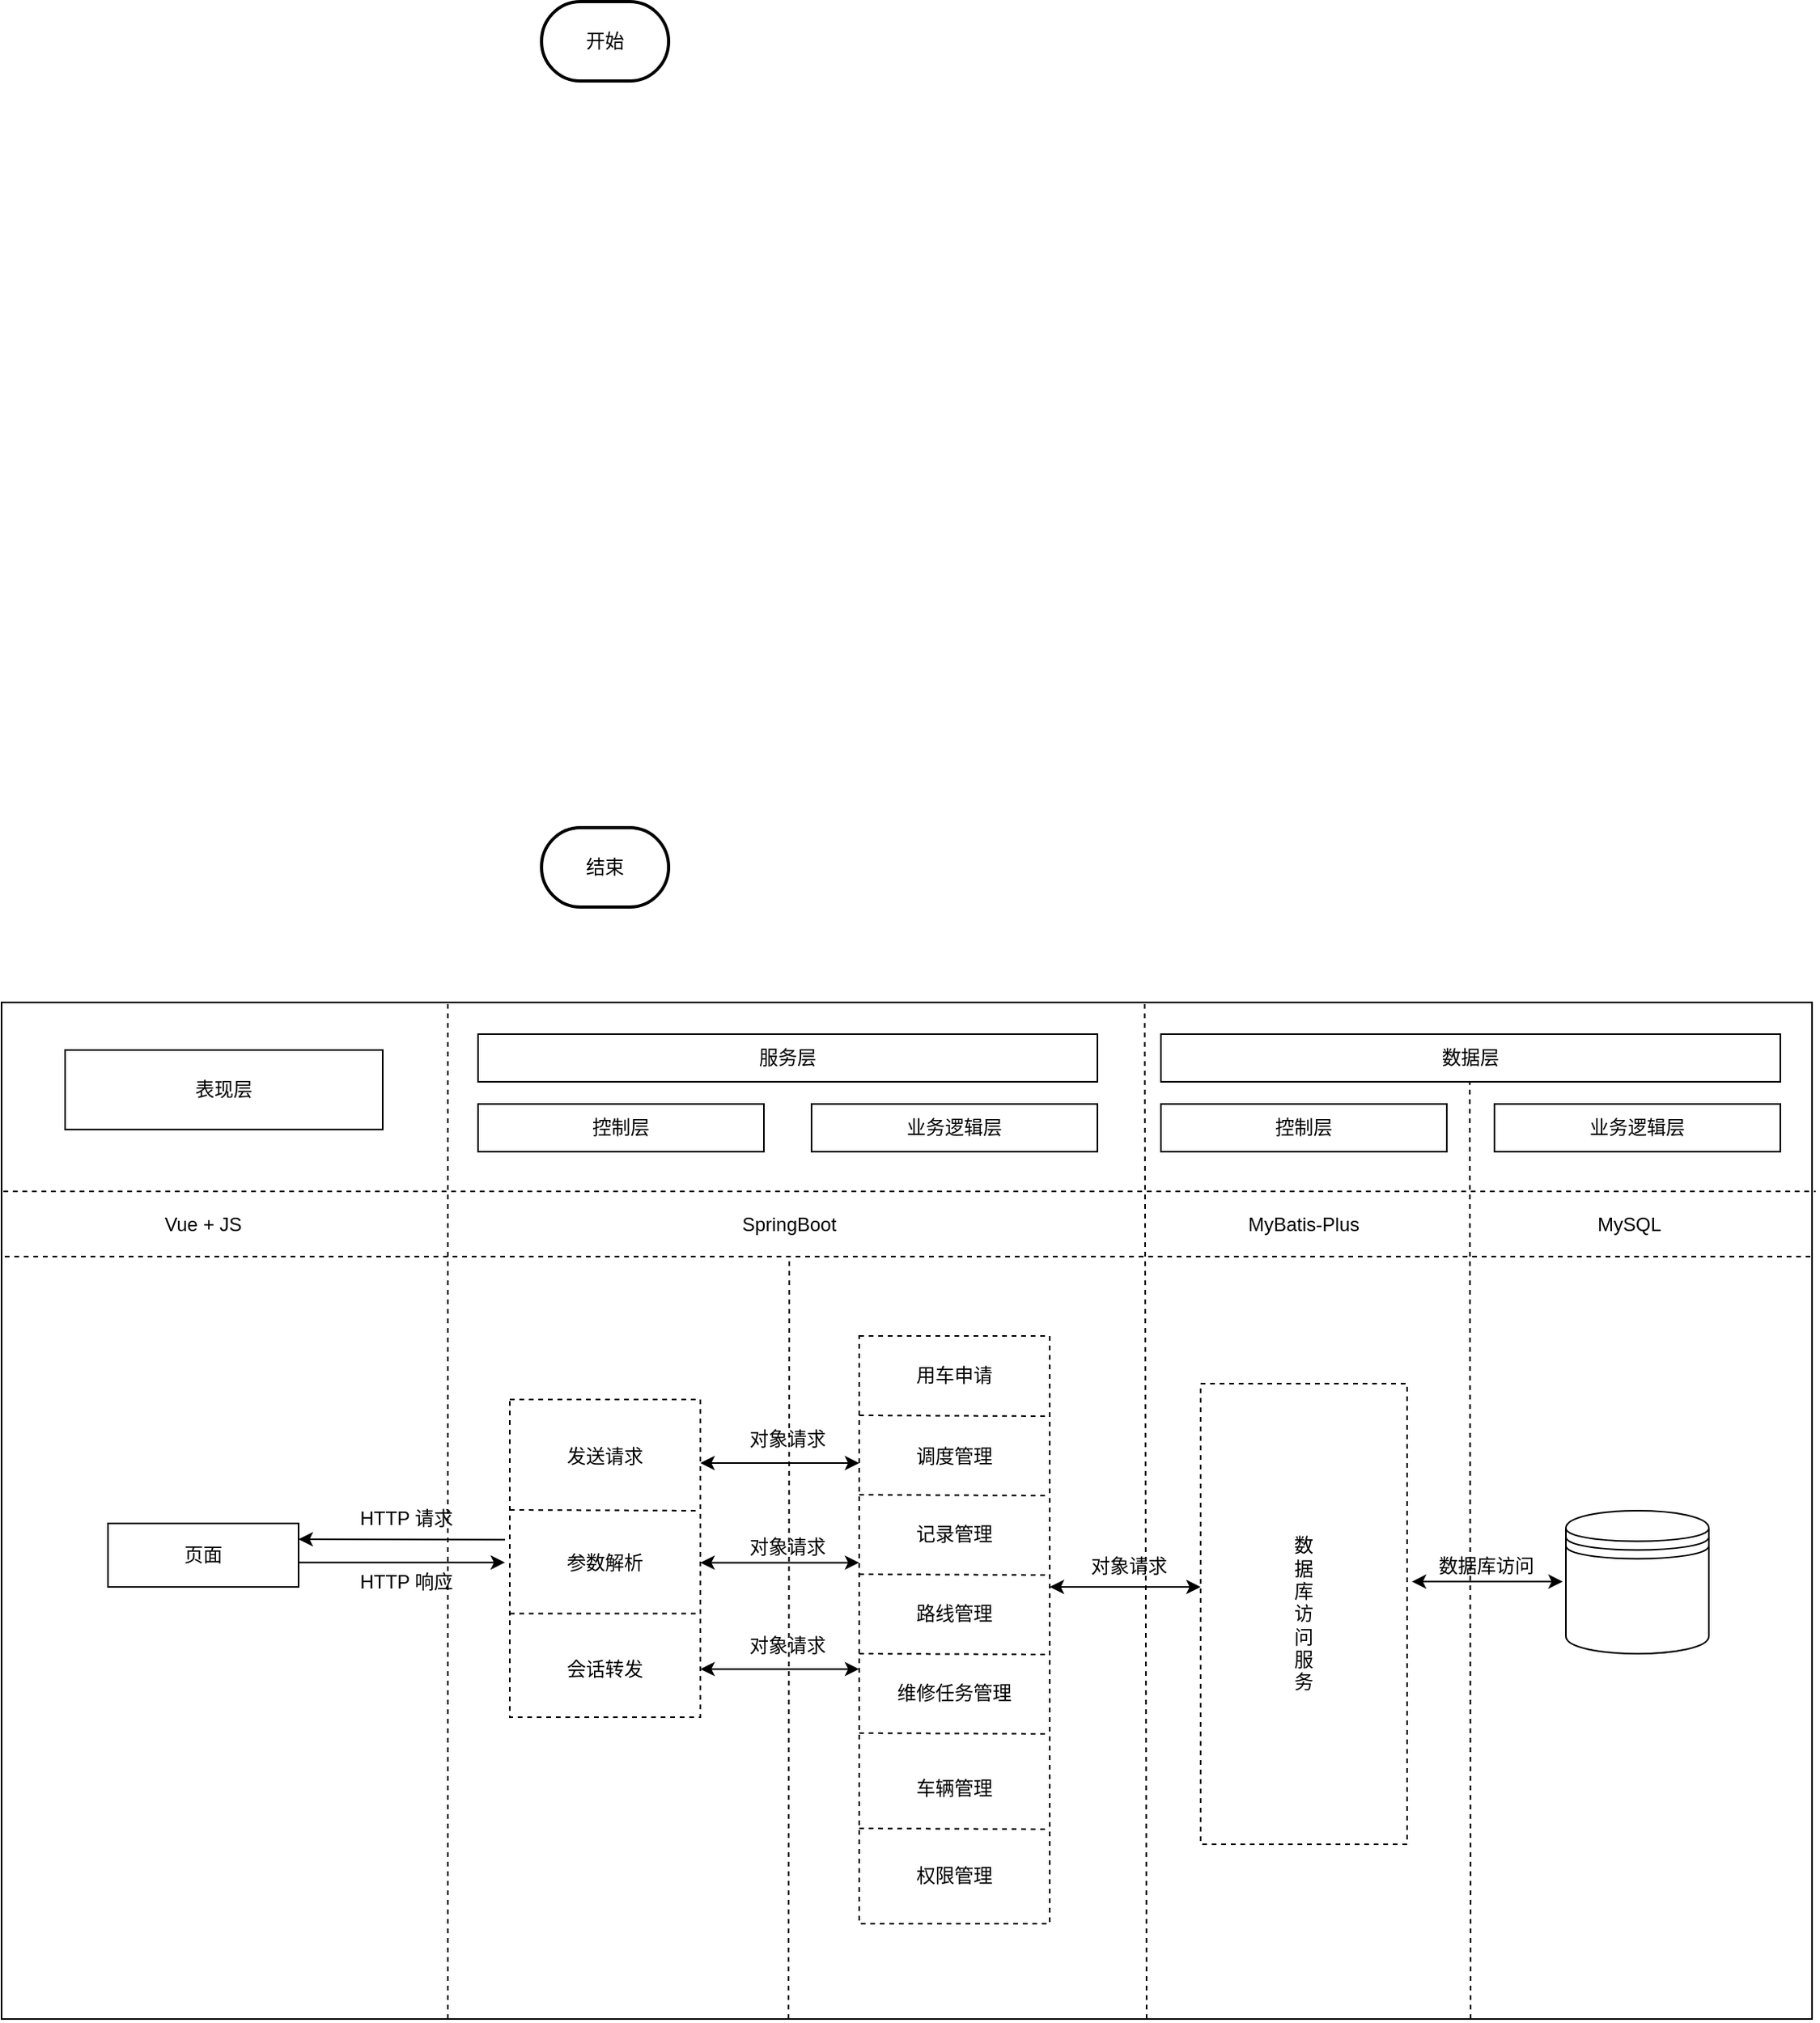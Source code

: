 <mxfile version="26.2.14">
  <diagram name="第 1 页" id="iI6tp15Guztu23VeXdtR">
    <mxGraphModel dx="1351" dy="750" grid="1" gridSize="10" guides="1" tooltips="1" connect="1" arrows="1" fold="1" page="1" pageScale="1" pageWidth="827" pageHeight="1169" math="0" shadow="0">
      <root>
        <mxCell id="0" />
        <mxCell id="1" parent="0" />
        <mxCell id="Fr51BnoJOJUCCYgYn3dt-8" value="" style="rounded=0;whiteSpace=wrap;html=1;movable=0;resizable=0;rotatable=0;deletable=0;editable=0;locked=1;connectable=0;" vertex="1" parent="1">
          <mxGeometry x="40" y="720" width="1140" height="640" as="geometry" />
        </mxCell>
        <mxCell id="1ansJ6-3EX7ZVoEgHlzf-1" value="&lt;font style=&quot;vertical-align: inherit;&quot;&gt;&lt;font style=&quot;vertical-align: inherit;&quot;&gt;开始&lt;/font&gt;&lt;/font&gt;" style="strokeWidth=2;html=1;shape=mxgraph.flowchart.terminator;whiteSpace=wrap;" parent="1" vertex="1">
          <mxGeometry x="380" y="90" width="80" height="50" as="geometry" />
        </mxCell>
        <mxCell id="1ansJ6-3EX7ZVoEgHlzf-2" value="&lt;font style=&quot;vertical-align: inherit;&quot;&gt;&lt;font style=&quot;vertical-align: inherit;&quot;&gt;&lt;font style=&quot;vertical-align: inherit;&quot;&gt;&lt;font style=&quot;vertical-align: inherit;&quot;&gt;结束&lt;/font&gt;&lt;/font&gt;&lt;/font&gt;&lt;/font&gt;" style="strokeWidth=2;html=1;shape=mxgraph.flowchart.terminator;whiteSpace=wrap;" parent="1" vertex="1">
          <mxGeometry x="380" y="610" width="80" height="50" as="geometry" />
        </mxCell>
        <mxCell id="Fr51BnoJOJUCCYgYn3dt-29" value="" style="endArrow=none;dashed=1;html=1;rounded=0;exitX=0.25;exitY=1;exitDx=0;exitDy=0;entryX=0.25;entryY=0;entryDx=0;entryDy=0;movable=0;resizable=0;rotatable=0;deletable=0;editable=0;locked=1;connectable=0;" edge="1" parent="1">
          <mxGeometry width="50" height="50" relative="1" as="geometry">
            <mxPoint x="321" y="1360" as="sourcePoint" />
            <mxPoint x="321" y="720" as="targetPoint" />
          </mxGeometry>
        </mxCell>
        <mxCell id="Fr51BnoJOJUCCYgYn3dt-30" value="" style="endArrow=none;dashed=1;html=1;rounded=0;exitX=0.25;exitY=1;exitDx=0;exitDy=0;entryX=0.611;entryY=-0.002;entryDx=0;entryDy=0;entryPerimeter=0;movable=0;resizable=0;rotatable=0;deletable=0;editable=0;locked=1;connectable=0;" edge="1" parent="1">
          <mxGeometry width="50" height="50" relative="1" as="geometry">
            <mxPoint x="761" y="1360" as="sourcePoint" />
            <mxPoint x="759.76" y="718.72" as="targetPoint" />
          </mxGeometry>
        </mxCell>
        <mxCell id="Fr51BnoJOJUCCYgYn3dt-31" value="&lt;font style=&quot;vertical-align: inherit;&quot;&gt;&lt;font style=&quot;vertical-align: inherit;&quot;&gt;服务层&lt;/font&gt;&lt;/font&gt;" style="rounded=0;whiteSpace=wrap;html=1;movable=0;resizable=0;rotatable=0;deletable=0;editable=0;locked=1;connectable=0;" vertex="1" parent="1">
          <mxGeometry x="340" y="740" width="390" height="30" as="geometry" />
        </mxCell>
        <mxCell id="Fr51BnoJOJUCCYgYn3dt-32" value="&lt;font style=&quot;vertical-align: inherit;&quot;&gt;&lt;font style=&quot;vertical-align: inherit;&quot;&gt;数据层&lt;/font&gt;&lt;/font&gt;" style="rounded=0;whiteSpace=wrap;html=1;movable=1;resizable=1;rotatable=1;deletable=1;editable=1;locked=0;connectable=1;" vertex="1" parent="1">
          <mxGeometry x="770" y="740" width="390" height="30" as="geometry" />
        </mxCell>
        <mxCell id="Fr51BnoJOJUCCYgYn3dt-34" value="" style="endArrow=none;dashed=1;html=1;rounded=0;exitX=0.001;exitY=0.186;exitDx=0;exitDy=0;exitPerimeter=0;entryX=1.002;entryY=0.186;entryDx=0;entryDy=0;entryPerimeter=0;movable=0;resizable=0;rotatable=0;deletable=0;editable=0;locked=1;connectable=0;" edge="1" parent="1" source="Fr51BnoJOJUCCYgYn3dt-8" target="Fr51BnoJOJUCCYgYn3dt-8">
          <mxGeometry width="50" height="50" relative="1" as="geometry">
            <mxPoint x="41.16" y="830.48" as="sourcePoint" />
            <mxPoint x="1200" y="838" as="targetPoint" />
          </mxGeometry>
        </mxCell>
        <mxCell id="Fr51BnoJOJUCCYgYn3dt-35" value="&lt;font style=&quot;vertical-align: inherit;&quot;&gt;&lt;font style=&quot;vertical-align: inherit;&quot;&gt;控制层&lt;/font&gt;&lt;/font&gt;" style="rounded=0;whiteSpace=wrap;html=1;movable=0;resizable=0;rotatable=0;deletable=0;editable=0;locked=1;connectable=0;" vertex="1" parent="1">
          <mxGeometry x="340" y="784" width="180" height="30" as="geometry" />
        </mxCell>
        <mxCell id="Fr51BnoJOJUCCYgYn3dt-36" value="&lt;font style=&quot;vertical-align: inherit;&quot;&gt;&lt;font style=&quot;vertical-align: inherit;&quot;&gt;业务逻辑层&lt;/font&gt;&lt;/font&gt;" style="rounded=0;whiteSpace=wrap;html=1;movable=0;resizable=0;rotatable=0;deletable=0;editable=0;locked=1;connectable=0;" vertex="1" parent="1">
          <mxGeometry x="550" y="784" width="180" height="30" as="geometry" />
        </mxCell>
        <mxCell id="Fr51BnoJOJUCCYgYn3dt-37" value="&lt;font style=&quot;vertical-align: inherit;&quot;&gt;&lt;font style=&quot;vertical-align: inherit;&quot;&gt;控制层&lt;/font&gt;&lt;/font&gt;" style="rounded=0;whiteSpace=wrap;html=1;movable=0;resizable=0;rotatable=0;deletable=0;editable=0;locked=1;connectable=0;" vertex="1" parent="1">
          <mxGeometry x="770" y="784" width="180" height="30" as="geometry" />
        </mxCell>
        <mxCell id="Fr51BnoJOJUCCYgYn3dt-38" value="&lt;font style=&quot;vertical-align: inherit;&quot;&gt;&lt;font style=&quot;vertical-align: inherit;&quot;&gt;业务逻辑层&lt;/font&gt;&lt;/font&gt;" style="rounded=0;whiteSpace=wrap;html=1;movable=0;resizable=0;rotatable=0;deletable=0;editable=0;locked=1;connectable=0;" vertex="1" parent="1">
          <mxGeometry x="980" y="784" width="180" height="30" as="geometry" />
        </mxCell>
        <mxCell id="Fr51BnoJOJUCCYgYn3dt-39" value="&lt;font style=&quot;vertical-align: inherit;&quot;&gt;&lt;font style=&quot;vertical-align: inherit;&quot;&gt;表现层&lt;/font&gt;&lt;/font&gt;" style="rounded=0;whiteSpace=wrap;html=1;movable=0;resizable=0;rotatable=0;deletable=0;editable=0;locked=1;connectable=0;" vertex="1" parent="1">
          <mxGeometry x="80" y="750" width="200" height="50" as="geometry" />
        </mxCell>
        <mxCell id="Fr51BnoJOJUCCYgYn3dt-40" value="" style="endArrow=none;dashed=1;html=1;rounded=0;entryX=1;entryY=0.25;entryDx=0;entryDy=0;movable=0;resizable=0;rotatable=0;deletable=0;editable=0;locked=1;connectable=0;" edge="1" parent="1" target="Fr51BnoJOJUCCYgYn3dt-8">
          <mxGeometry width="50" height="50" relative="1" as="geometry">
            <mxPoint x="42" y="880" as="sourcePoint" />
            <mxPoint x="1201" y="889" as="targetPoint" />
          </mxGeometry>
        </mxCell>
        <mxCell id="Fr51BnoJOJUCCYgYn3dt-41" value="&lt;font style=&quot;vertical-align: inherit;&quot;&gt;&lt;font style=&quot;vertical-align: inherit;&quot;&gt;&lt;font style=&quot;vertical-align: inherit;&quot;&gt;&lt;font style=&quot;vertical-align: inherit;&quot;&gt;Vue + JS&lt;/font&gt;&lt;/font&gt;&lt;/font&gt;&lt;/font&gt;" style="text;html=1;align=center;verticalAlign=middle;whiteSpace=wrap;rounded=0;movable=0;resizable=0;rotatable=0;deletable=0;editable=0;locked=1;connectable=0;" vertex="1" parent="1">
          <mxGeometry x="137" y="845" width="60" height="30" as="geometry" />
        </mxCell>
        <mxCell id="Fr51BnoJOJUCCYgYn3dt-42" value="&lt;font style=&quot;vertical-align: inherit;&quot;&gt;&lt;font style=&quot;vertical-align: inherit;&quot;&gt;&lt;font style=&quot;vertical-align: inherit;&quot;&gt;&lt;font style=&quot;vertical-align: inherit;&quot;&gt;&lt;font style=&quot;vertical-align: inherit;&quot;&gt;&lt;font style=&quot;vertical-align: inherit;&quot;&gt;SpringBoot&lt;/font&gt;&lt;/font&gt;&lt;/font&gt;&lt;/font&gt;&lt;/font&gt;&lt;/font&gt;" style="text;html=1;align=center;verticalAlign=middle;whiteSpace=wrap;rounded=0;movable=0;resizable=0;rotatable=0;deletable=0;editable=0;locked=1;connectable=0;" vertex="1" parent="1">
          <mxGeometry x="506" y="845" width="60" height="30" as="geometry" />
        </mxCell>
        <mxCell id="Fr51BnoJOJUCCYgYn3dt-43" value="&lt;font style=&quot;vertical-align: inherit;&quot;&gt;&lt;font style=&quot;vertical-align: inherit;&quot;&gt;&lt;font style=&quot;vertical-align: inherit;&quot;&gt;&lt;font style=&quot;vertical-align: inherit;&quot;&gt;MyBatis-Plus&lt;/font&gt;&lt;/font&gt;&lt;/font&gt;&lt;/font&gt;" style="text;html=1;align=center;verticalAlign=middle;whiteSpace=wrap;rounded=0;movable=0;resizable=0;rotatable=0;deletable=0;editable=0;locked=1;connectable=0;" vertex="1" parent="1">
          <mxGeometry x="815" y="845" width="90" height="30" as="geometry" />
        </mxCell>
        <mxCell id="Fr51BnoJOJUCCYgYn3dt-44" value="&lt;font style=&quot;vertical-align: inherit;&quot;&gt;&lt;font style=&quot;vertical-align: inherit;&quot;&gt;&lt;font style=&quot;vertical-align: inherit;&quot;&gt;&lt;font style=&quot;vertical-align: inherit;&quot;&gt;&lt;font style=&quot;vertical-align: inherit;&quot;&gt;&lt;font style=&quot;vertical-align: inherit;&quot;&gt;MySQL&lt;/font&gt;&lt;/font&gt;&lt;/font&gt;&lt;/font&gt;&lt;/font&gt;&lt;/font&gt;" style="text;html=1;align=center;verticalAlign=middle;whiteSpace=wrap;rounded=0;movable=0;resizable=0;rotatable=0;deletable=0;editable=0;locked=1;connectable=0;" vertex="1" parent="1">
          <mxGeometry x="1020" y="845" width="90" height="30" as="geometry" />
        </mxCell>
        <mxCell id="Fr51BnoJOJUCCYgYn3dt-46" value="" style="endArrow=none;dashed=1;html=1;rounded=0;exitX=0.25;exitY=1;exitDx=0;exitDy=0;movable=0;resizable=0;rotatable=0;deletable=0;editable=0;locked=1;connectable=0;" edge="1" parent="1">
          <mxGeometry width="50" height="50" relative="1" as="geometry">
            <mxPoint x="535.5" y="1360" as="sourcePoint" />
            <mxPoint x="536" y="880" as="targetPoint" />
          </mxGeometry>
        </mxCell>
        <mxCell id="Fr51BnoJOJUCCYgYn3dt-47" value="" style="endArrow=none;dashed=1;html=1;rounded=0;movable=0;resizable=0;rotatable=0;deletable=0;editable=0;locked=1;connectable=0;" edge="1" parent="1">
          <mxGeometry width="50" height="50" relative="1" as="geometry">
            <mxPoint x="965" y="1360" as="sourcePoint" />
            <mxPoint x="964.5" y="770" as="targetPoint" />
          </mxGeometry>
        </mxCell>
        <mxCell id="Fr51BnoJOJUCCYgYn3dt-48" value="&lt;font style=&quot;vertical-align: inherit;&quot;&gt;&lt;font style=&quot;vertical-align: inherit;&quot;&gt;&lt;font style=&quot;vertical-align: inherit;&quot;&gt;&lt;font style=&quot;vertical-align: inherit;&quot;&gt;数&lt;/font&gt;&lt;/font&gt;&lt;/font&gt;&lt;/font&gt;&lt;div&gt;据&lt;/div&gt;&lt;div&gt;&lt;span style=&quot;background-color: transparent; color: light-dark(rgb(0, 0, 0), rgb(255, 255, 255));&quot;&gt;&lt;font style=&quot;vertical-align: inherit;&quot;&gt;&lt;font style=&quot;vertical-align: inherit;&quot;&gt;库&lt;/font&gt;&lt;/font&gt;&lt;/span&gt;&lt;/div&gt;&lt;div&gt;&lt;font style=&quot;vertical-align: inherit;&quot;&gt;&lt;font style=&quot;vertical-align: inherit;&quot;&gt;&lt;font style=&quot;vertical-align: inherit;&quot;&gt;&lt;font style=&quot;vertical-align: inherit;&quot;&gt;&lt;font style=&quot;vertical-align: inherit;&quot;&gt;&lt;font style=&quot;vertical-align: inherit;&quot;&gt;访&lt;/font&gt;&lt;/font&gt;&lt;/font&gt;&lt;/font&gt;&lt;/font&gt;&lt;/font&gt;&lt;/div&gt;&lt;div&gt;&lt;font style=&quot;vertical-align: inherit;&quot;&gt;&lt;font style=&quot;vertical-align: inherit;&quot;&gt;&lt;font style=&quot;vertical-align: inherit;&quot;&gt;&lt;font style=&quot;vertical-align: inherit;&quot;&gt;问&lt;/font&gt;&lt;/font&gt;&lt;/font&gt;&lt;/font&gt;&lt;/div&gt;&lt;div&gt;&lt;font style=&quot;vertical-align: inherit;&quot;&gt;&lt;font style=&quot;vertical-align: inherit;&quot;&gt;&lt;font style=&quot;vertical-align: inherit;&quot;&gt;&lt;font style=&quot;vertical-align: inherit;&quot;&gt;服&lt;/font&gt;&lt;/font&gt;&lt;/font&gt;&lt;/font&gt;&lt;/div&gt;&lt;div&gt;&lt;font style=&quot;vertical-align: inherit;&quot;&gt;&lt;font style=&quot;vertical-align: inherit;&quot;&gt;务&lt;/font&gt;&lt;/font&gt;&lt;/div&gt;" style="rounded=0;whiteSpace=wrap;html=1;dashed=1;movable=0;resizable=0;rotatable=0;deletable=0;editable=0;locked=1;connectable=0;" vertex="1" parent="1">
          <mxGeometry x="795" y="960" width="130" height="290" as="geometry" />
        </mxCell>
        <mxCell id="Fr51BnoJOJUCCYgYn3dt-49" value="" style="shape=datastore;whiteSpace=wrap;html=1;movable=0;resizable=0;rotatable=0;deletable=0;editable=0;locked=1;connectable=0;" vertex="1" parent="1">
          <mxGeometry x="1025" y="1040" width="90" height="90" as="geometry" />
        </mxCell>
        <mxCell id="Fr51BnoJOJUCCYgYn3dt-51" value="" style="rounded=0;whiteSpace=wrap;html=1;dashed=1;movable=0;resizable=0;rotatable=0;deletable=0;editable=0;locked=1;connectable=0;" vertex="1" parent="1">
          <mxGeometry x="580" y="930" width="120" height="370" as="geometry" />
        </mxCell>
        <mxCell id="Fr51BnoJOJUCCYgYn3dt-52" value="" style="rounded=0;whiteSpace=wrap;html=1;dashed=1;movable=0;resizable=0;rotatable=0;deletable=0;editable=0;locked=1;connectable=0;" vertex="1" parent="1">
          <mxGeometry x="360" y="970" width="120" height="200" as="geometry" />
        </mxCell>
        <mxCell id="Fr51BnoJOJUCCYgYn3dt-55" value="" style="endArrow=none;dashed=1;html=1;rounded=0;exitX=0;exitY=0.25;exitDx=0;exitDy=0;movable=0;resizable=0;rotatable=0;deletable=0;editable=0;locked=1;connectable=0;" edge="1" parent="1">
          <mxGeometry width="50" height="50" relative="1" as="geometry">
            <mxPoint x="360" y="1039.5" as="sourcePoint" />
            <mxPoint x="480" y="1040" as="targetPoint" />
          </mxGeometry>
        </mxCell>
        <mxCell id="Fr51BnoJOJUCCYgYn3dt-56" value="" style="endArrow=none;dashed=1;html=1;rounded=0;exitX=0;exitY=0.25;exitDx=0;exitDy=0;entryX=1;entryY=0.25;entryDx=0;entryDy=0;movable=0;resizable=0;rotatable=0;deletable=0;editable=0;locked=1;connectable=0;" edge="1" parent="1">
          <mxGeometry width="50" height="50" relative="1" as="geometry">
            <mxPoint x="360" y="1104.75" as="sourcePoint" />
            <mxPoint x="480" y="1104.75" as="targetPoint" />
          </mxGeometry>
        </mxCell>
        <mxCell id="Fr51BnoJOJUCCYgYn3dt-57" value="" style="endArrow=none;dashed=1;html=1;rounded=0;exitX=0;exitY=0.25;exitDx=0;exitDy=0;movable=0;resizable=0;rotatable=0;deletable=0;editable=0;locked=1;connectable=0;" edge="1" parent="1">
          <mxGeometry width="50" height="50" relative="1" as="geometry">
            <mxPoint x="580" y="980" as="sourcePoint" />
            <mxPoint x="700" y="980.5" as="targetPoint" />
          </mxGeometry>
        </mxCell>
        <mxCell id="Fr51BnoJOJUCCYgYn3dt-58" value="" style="endArrow=none;dashed=1;html=1;rounded=0;exitX=0;exitY=0.25;exitDx=0;exitDy=0;movable=0;resizable=0;rotatable=0;deletable=0;editable=0;locked=1;connectable=0;" edge="1" parent="1">
          <mxGeometry width="50" height="50" relative="1" as="geometry">
            <mxPoint x="580" y="1030" as="sourcePoint" />
            <mxPoint x="700" y="1030.5" as="targetPoint" />
          </mxGeometry>
        </mxCell>
        <mxCell id="Fr51BnoJOJUCCYgYn3dt-59" value="" style="endArrow=none;dashed=1;html=1;rounded=0;exitX=0;exitY=0.25;exitDx=0;exitDy=0;movable=0;resizable=0;rotatable=0;deletable=0;editable=0;locked=1;connectable=0;" edge="1" parent="1">
          <mxGeometry width="50" height="50" relative="1" as="geometry">
            <mxPoint x="580" y="1080" as="sourcePoint" />
            <mxPoint x="700" y="1080.5" as="targetPoint" />
          </mxGeometry>
        </mxCell>
        <mxCell id="Fr51BnoJOJUCCYgYn3dt-60" value="" style="endArrow=none;dashed=1;html=1;rounded=0;exitX=0;exitY=0.25;exitDx=0;exitDy=0;movable=0;resizable=0;rotatable=0;deletable=0;editable=0;locked=1;connectable=0;" edge="1" parent="1">
          <mxGeometry width="50" height="50" relative="1" as="geometry">
            <mxPoint x="580" y="1130" as="sourcePoint" />
            <mxPoint x="700" y="1130.5" as="targetPoint" />
          </mxGeometry>
        </mxCell>
        <mxCell id="Fr51BnoJOJUCCYgYn3dt-61" value="" style="endArrow=none;dashed=1;html=1;rounded=0;exitX=0;exitY=0.25;exitDx=0;exitDy=0;movable=0;resizable=0;rotatable=0;deletable=0;editable=0;locked=1;connectable=0;" edge="1" parent="1">
          <mxGeometry width="50" height="50" relative="1" as="geometry">
            <mxPoint x="580" y="1180" as="sourcePoint" />
            <mxPoint x="700" y="1180.5" as="targetPoint" />
          </mxGeometry>
        </mxCell>
        <mxCell id="Fr51BnoJOJUCCYgYn3dt-62" value="" style="endArrow=none;dashed=1;html=1;rounded=0;exitX=0;exitY=0.25;exitDx=0;exitDy=0;movable=0;resizable=0;rotatable=0;deletable=0;editable=0;locked=1;connectable=0;" edge="1" parent="1">
          <mxGeometry width="50" height="50" relative="1" as="geometry">
            <mxPoint x="580" y="1240" as="sourcePoint" />
            <mxPoint x="700" y="1240.5" as="targetPoint" />
          </mxGeometry>
        </mxCell>
        <mxCell id="Fr51BnoJOJUCCYgYn3dt-63" value="发送请求" style="text;html=1;align=center;verticalAlign=middle;whiteSpace=wrap;rounded=0;movable=0;resizable=0;rotatable=0;deletable=0;editable=0;locked=1;connectable=0;" vertex="1" parent="1">
          <mxGeometry x="390" y="991" width="60" height="30" as="geometry" />
        </mxCell>
        <mxCell id="Fr51BnoJOJUCCYgYn3dt-64" value="参数解析" style="text;html=1;align=center;verticalAlign=middle;whiteSpace=wrap;rounded=0;movable=0;resizable=0;rotatable=0;deletable=0;editable=0;locked=1;connectable=0;" vertex="1" parent="1">
          <mxGeometry x="390" y="1058" width="60" height="30" as="geometry" />
        </mxCell>
        <mxCell id="Fr51BnoJOJUCCYgYn3dt-65" value="会话转发" style="text;html=1;align=center;verticalAlign=middle;whiteSpace=wrap;rounded=0;movable=0;resizable=0;rotatable=0;deletable=0;editable=0;locked=1;connectable=0;" vertex="1" parent="1">
          <mxGeometry x="390" y="1125" width="60" height="30" as="geometry" />
        </mxCell>
        <mxCell id="Fr51BnoJOJUCCYgYn3dt-68" value="页面" style="rounded=0;whiteSpace=wrap;html=1;movable=0;resizable=0;rotatable=0;deletable=0;editable=0;locked=1;connectable=0;" vertex="1" parent="1">
          <mxGeometry x="107" y="1048" width="120" height="40" as="geometry" />
        </mxCell>
        <mxCell id="Fr51BnoJOJUCCYgYn3dt-69" value="" style="endArrow=classic;html=1;rounded=0;movable=0;resizable=0;rotatable=0;deletable=0;editable=0;locked=1;connectable=0;" edge="1" parent="1">
          <mxGeometry width="50" height="50" relative="1" as="geometry">
            <mxPoint x="357" y="1058.2" as="sourcePoint" />
            <mxPoint x="227" y="1058" as="targetPoint" />
          </mxGeometry>
        </mxCell>
        <mxCell id="Fr51BnoJOJUCCYgYn3dt-70" value="" style="endArrow=classic;html=1;rounded=0;exitX=0;exitY=0.5;exitDx=0;exitDy=0;movable=0;resizable=0;rotatable=0;deletable=0;editable=0;locked=1;connectable=0;" edge="1" parent="1">
          <mxGeometry width="50" height="50" relative="1" as="geometry">
            <mxPoint x="227" y="1072.6" as="sourcePoint" />
            <mxPoint x="357" y="1072.6" as="targetPoint" />
          </mxGeometry>
        </mxCell>
        <mxCell id="Fr51BnoJOJUCCYgYn3dt-71" value="HTTP 请求" style="text;html=1;align=center;verticalAlign=middle;whiteSpace=wrap;rounded=0;movable=0;resizable=0;rotatable=0;deletable=0;editable=0;locked=1;connectable=0;" vertex="1" parent="1">
          <mxGeometry x="260" y="1030" width="70" height="30" as="geometry" />
        </mxCell>
        <mxCell id="Fr51BnoJOJUCCYgYn3dt-72" value="HTTP 响应" style="text;html=1;align=center;verticalAlign=middle;whiteSpace=wrap;rounded=0;movable=0;resizable=0;rotatable=0;deletable=0;editable=0;locked=1;connectable=0;" vertex="1" parent="1">
          <mxGeometry x="260" y="1070" width="70" height="30" as="geometry" />
        </mxCell>
        <mxCell id="Fr51BnoJOJUCCYgYn3dt-75" value="" style="endArrow=classic;startArrow=classic;html=1;rounded=0;" edge="1" parent="1">
          <mxGeometry width="50" height="50" relative="1" as="geometry">
            <mxPoint x="480" y="1010" as="sourcePoint" />
            <mxPoint x="580" y="1010" as="targetPoint" />
          </mxGeometry>
        </mxCell>
        <mxCell id="Fr51BnoJOJUCCYgYn3dt-76" value="" style="endArrow=classic;startArrow=classic;html=1;rounded=0;" edge="1" parent="1">
          <mxGeometry width="50" height="50" relative="1" as="geometry">
            <mxPoint x="480" y="1072.69" as="sourcePoint" />
            <mxPoint x="580" y="1072.69" as="targetPoint" />
          </mxGeometry>
        </mxCell>
        <mxCell id="Fr51BnoJOJUCCYgYn3dt-77" value="" style="endArrow=classic;startArrow=classic;html=1;rounded=0;" edge="1" parent="1">
          <mxGeometry width="50" height="50" relative="1" as="geometry">
            <mxPoint x="480" y="1139.69" as="sourcePoint" />
            <mxPoint x="580" y="1139.69" as="targetPoint" />
          </mxGeometry>
        </mxCell>
        <mxCell id="Fr51BnoJOJUCCYgYn3dt-78" value="对象请求" style="text;html=1;align=center;verticalAlign=middle;whiteSpace=wrap;rounded=0;" vertex="1" parent="1">
          <mxGeometry x="505" y="1110" width="60" height="30" as="geometry" />
        </mxCell>
        <mxCell id="Fr51BnoJOJUCCYgYn3dt-79" value="对象请求" style="text;html=1;align=center;verticalAlign=middle;whiteSpace=wrap;rounded=0;" vertex="1" parent="1">
          <mxGeometry x="505" y="1048" width="60" height="30" as="geometry" />
        </mxCell>
        <mxCell id="Fr51BnoJOJUCCYgYn3dt-80" value="对象请求" style="text;html=1;align=center;verticalAlign=middle;whiteSpace=wrap;rounded=0;" vertex="1" parent="1">
          <mxGeometry x="505" y="980" width="60" height="30" as="geometry" />
        </mxCell>
        <mxCell id="Fr51BnoJOJUCCYgYn3dt-81" value="" style="endArrow=classic;startArrow=classic;html=1;rounded=0;startSize=6;" edge="1" parent="1">
          <mxGeometry width="50" height="50" relative="1" as="geometry">
            <mxPoint x="700" y="1088" as="sourcePoint" />
            <mxPoint x="795" y="1088" as="targetPoint" />
          </mxGeometry>
        </mxCell>
        <mxCell id="Fr51BnoJOJUCCYgYn3dt-82" value="对象请求" style="text;html=1;align=center;verticalAlign=middle;whiteSpace=wrap;rounded=0;" vertex="1" parent="1">
          <mxGeometry x="720" y="1060" width="60" height="30" as="geometry" />
        </mxCell>
        <mxCell id="Fr51BnoJOJUCCYgYn3dt-83" value="" style="endArrow=classic;startArrow=classic;html=1;rounded=0;startSize=6;" edge="1" parent="1">
          <mxGeometry width="50" height="50" relative="1" as="geometry">
            <mxPoint x="928" y="1084.64" as="sourcePoint" />
            <mxPoint x="1023" y="1084.64" as="targetPoint" />
          </mxGeometry>
        </mxCell>
        <mxCell id="Fr51BnoJOJUCCYgYn3dt-84" value="数据库访问" style="text;html=1;align=center;verticalAlign=middle;whiteSpace=wrap;rounded=0;" vertex="1" parent="1">
          <mxGeometry x="940" y="1060" width="70" height="30" as="geometry" />
        </mxCell>
        <mxCell id="Fr51BnoJOJUCCYgYn3dt-85" value="用车申请" style="text;html=1;align=center;verticalAlign=middle;whiteSpace=wrap;rounded=0;" vertex="1" parent="1">
          <mxGeometry x="610" y="940" width="60" height="30" as="geometry" />
        </mxCell>
        <mxCell id="Fr51BnoJOJUCCYgYn3dt-86" value="调度管理" style="text;html=1;align=center;verticalAlign=middle;whiteSpace=wrap;rounded=0;" vertex="1" parent="1">
          <mxGeometry x="610" y="991" width="60" height="30" as="geometry" />
        </mxCell>
        <mxCell id="Fr51BnoJOJUCCYgYn3dt-87" value="记录管理" style="text;html=1;align=center;verticalAlign=middle;whiteSpace=wrap;rounded=0;" vertex="1" parent="1">
          <mxGeometry x="610" y="1040" width="60" height="30" as="geometry" />
        </mxCell>
        <mxCell id="Fr51BnoJOJUCCYgYn3dt-88" value="路线管理" style="text;html=1;align=center;verticalAlign=middle;whiteSpace=wrap;rounded=0;" vertex="1" parent="1">
          <mxGeometry x="610" y="1090" width="60" height="30" as="geometry" />
        </mxCell>
        <mxCell id="Fr51BnoJOJUCCYgYn3dt-89" value="维修任务管理" style="text;html=1;align=center;verticalAlign=middle;whiteSpace=wrap;rounded=0;" vertex="1" parent="1">
          <mxGeometry x="600" y="1140" width="80" height="30" as="geometry" />
        </mxCell>
        <mxCell id="Fr51BnoJOJUCCYgYn3dt-90" value="车辆管理" style="text;html=1;align=center;verticalAlign=middle;whiteSpace=wrap;rounded=0;" vertex="1" parent="1">
          <mxGeometry x="610" y="1200" width="60" height="30" as="geometry" />
        </mxCell>
        <mxCell id="Fr51BnoJOJUCCYgYn3dt-92" value="权限管理" style="text;html=1;align=center;verticalAlign=middle;whiteSpace=wrap;rounded=0;" vertex="1" parent="1">
          <mxGeometry x="610" y="1255" width="60" height="30" as="geometry" />
        </mxCell>
      </root>
    </mxGraphModel>
  </diagram>
</mxfile>
